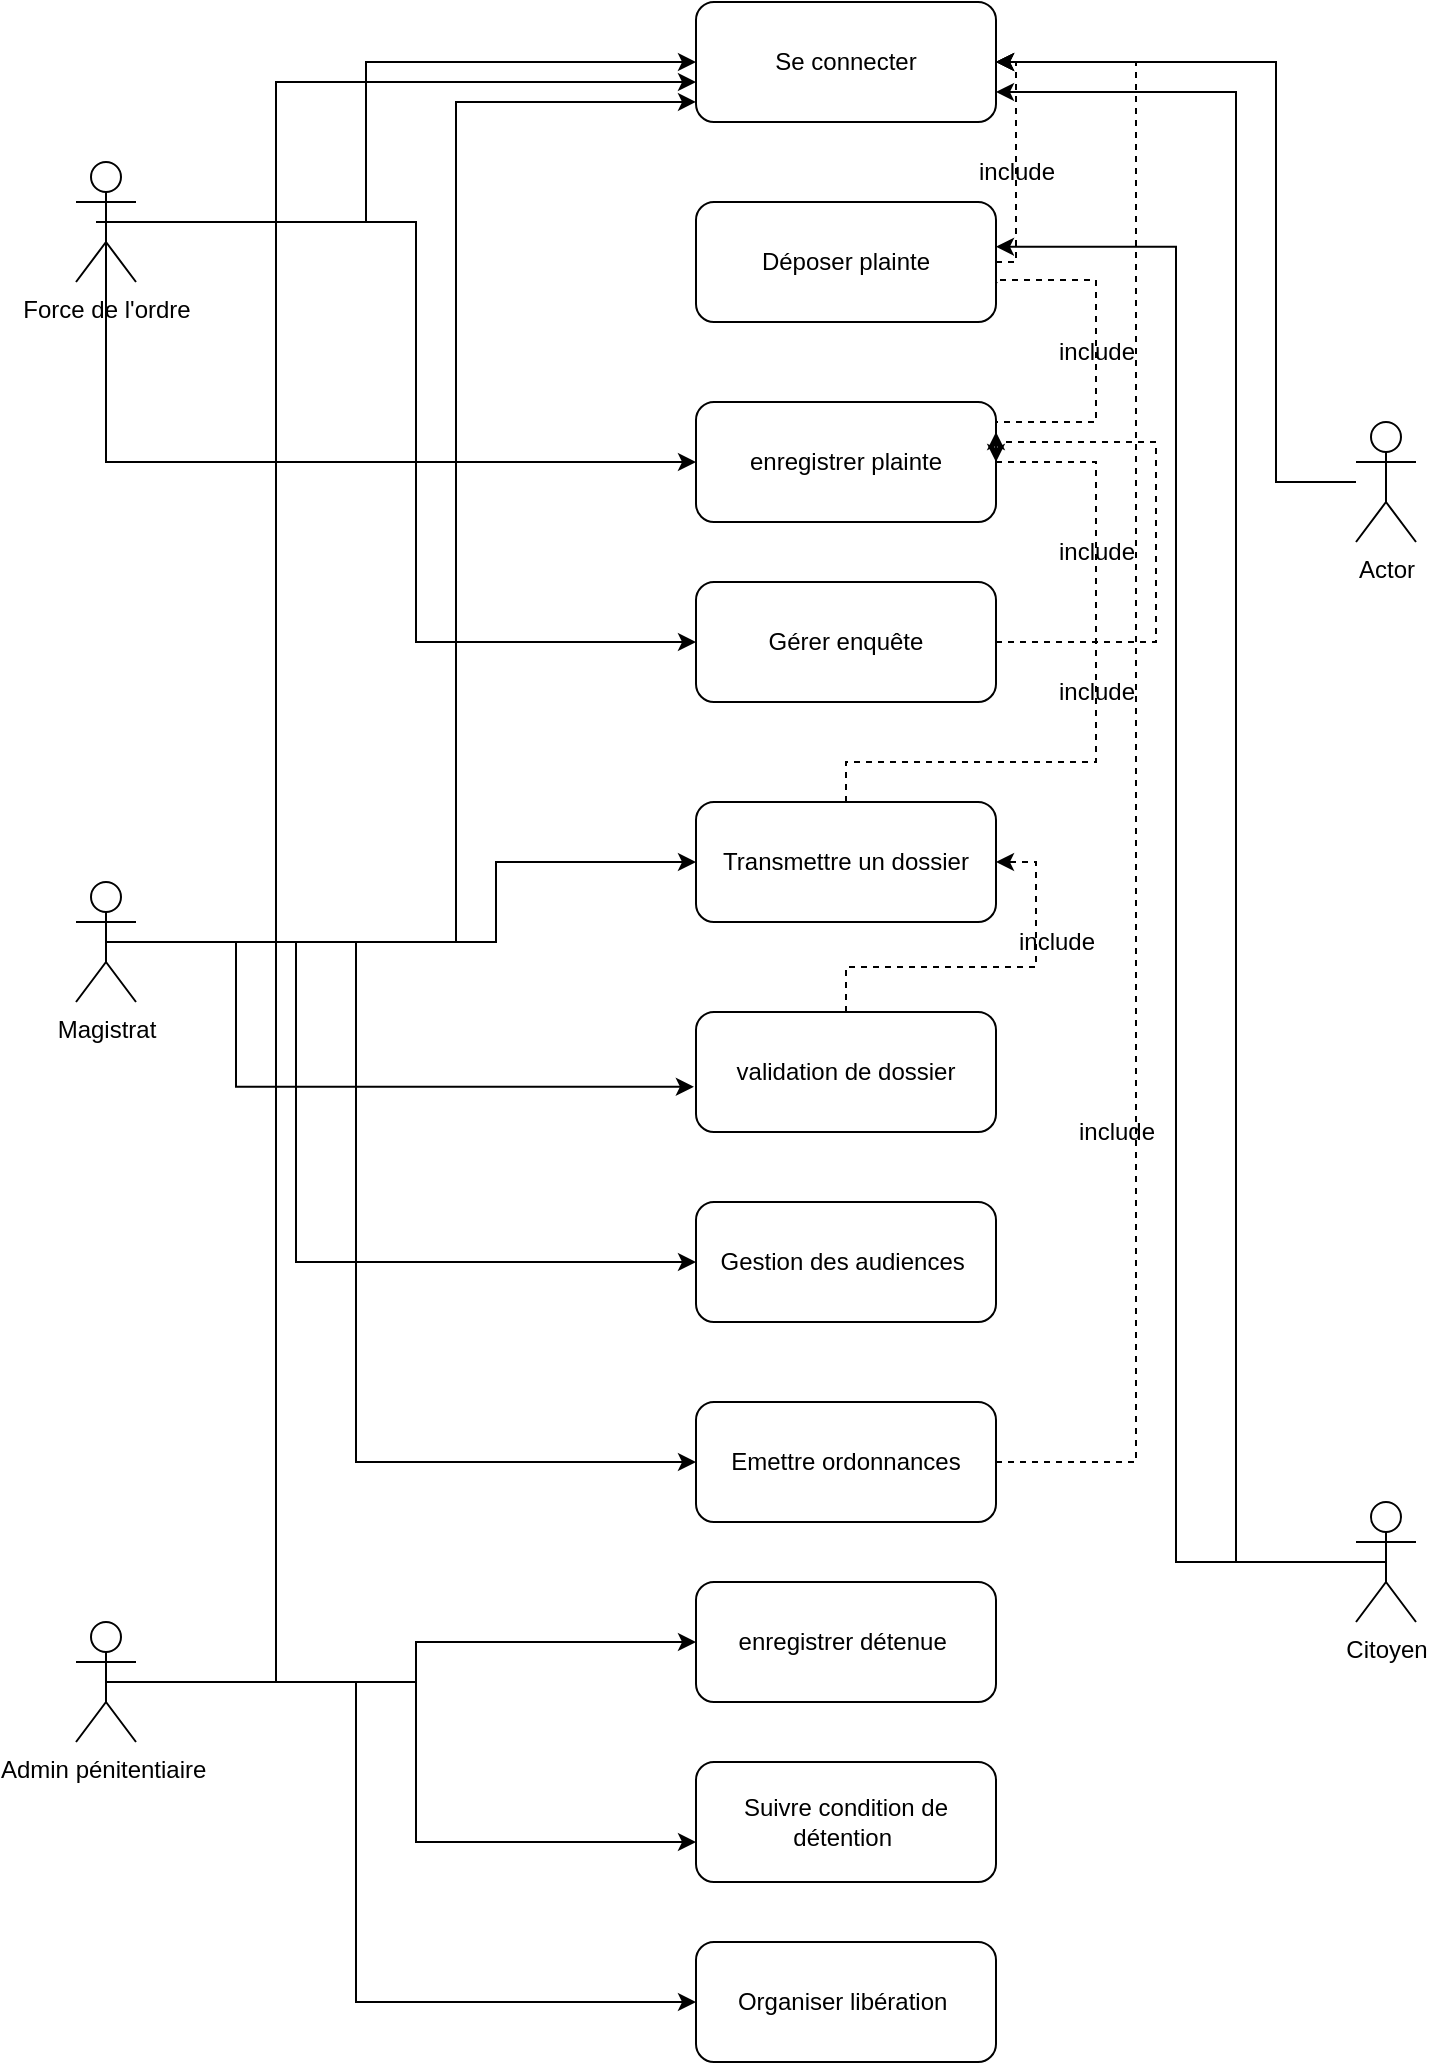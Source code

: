 <mxfile version="25.0.3">
  <diagram name="Page-1" id="xAVxTOM1pZLddolDvF6W">
    <mxGraphModel dx="2390" dy="1230" grid="1" gridSize="10" guides="1" tooltips="1" connect="1" arrows="1" fold="1" page="1" pageScale="1" pageWidth="827" pageHeight="1169" math="0" shadow="0">
      <root>
        <mxCell id="0" />
        <mxCell id="1" parent="0" />
        <mxCell id="nDX_oUPKTSLvAwj0DpQT-22" style="edgeStyle=orthogonalEdgeStyle;rounded=0;orthogonalLoop=1;jettySize=auto;html=1;entryX=0;entryY=0.5;entryDx=0;entryDy=0;" edge="1" parent="1" target="nDX_oUPKTSLvAwj0DpQT-21">
          <mxGeometry relative="1" as="geometry">
            <mxPoint x="70" y="160.034" as="sourcePoint" />
            <mxPoint x="340" y="80" as="targetPoint" />
            <Array as="points">
              <mxPoint x="205" y="160" />
              <mxPoint x="205" y="80" />
            </Array>
          </mxGeometry>
        </mxCell>
        <mxCell id="nDX_oUPKTSLvAwj0DpQT-31" style="edgeStyle=orthogonalEdgeStyle;rounded=0;orthogonalLoop=1;jettySize=auto;html=1;exitX=0.5;exitY=0.5;exitDx=0;exitDy=0;exitPerimeter=0;" edge="1" parent="1" source="nDX_oUPKTSLvAwj0DpQT-13" target="nDX_oUPKTSLvAwj0DpQT-29">
          <mxGeometry relative="1" as="geometry">
            <Array as="points">
              <mxPoint x="75" y="280" />
            </Array>
          </mxGeometry>
        </mxCell>
        <mxCell id="nDX_oUPKTSLvAwj0DpQT-41" style="edgeStyle=orthogonalEdgeStyle;rounded=0;orthogonalLoop=1;jettySize=auto;html=1;exitX=0.5;exitY=0.5;exitDx=0;exitDy=0;exitPerimeter=0;entryX=0;entryY=0.5;entryDx=0;entryDy=0;" edge="1" parent="1" source="nDX_oUPKTSLvAwj0DpQT-13" target="nDX_oUPKTSLvAwj0DpQT-40">
          <mxGeometry relative="1" as="geometry" />
        </mxCell>
        <mxCell id="nDX_oUPKTSLvAwj0DpQT-13" value="Force de l&#39;ordre" style="shape=umlActor;verticalLabelPosition=bottom;verticalAlign=top;html=1;outlineConnect=0;" vertex="1" parent="1">
          <mxGeometry x="60" y="130" width="30" height="60" as="geometry" />
        </mxCell>
        <mxCell id="nDX_oUPKTSLvAwj0DpQT-48" style="edgeStyle=orthogonalEdgeStyle;rounded=0;orthogonalLoop=1;jettySize=auto;html=1;exitX=0.5;exitY=0.5;exitDx=0;exitDy=0;exitPerimeter=0;entryX=0;entryY=0.5;entryDx=0;entryDy=0;" edge="1" parent="1" source="nDX_oUPKTSLvAwj0DpQT-14" target="nDX_oUPKTSLvAwj0DpQT-44">
          <mxGeometry relative="1" as="geometry">
            <Array as="points">
              <mxPoint x="270" y="520" />
              <mxPoint x="270" y="480" />
            </Array>
          </mxGeometry>
        </mxCell>
        <mxCell id="nDX_oUPKTSLvAwj0DpQT-65" style="edgeStyle=orthogonalEdgeStyle;rounded=0;orthogonalLoop=1;jettySize=auto;html=1;entryX=0;entryY=0.5;entryDx=0;entryDy=0;" edge="1" parent="1" source="nDX_oUPKTSLvAwj0DpQT-14" target="nDX_oUPKTSLvAwj0DpQT-64">
          <mxGeometry relative="1" as="geometry">
            <Array as="points">
              <mxPoint x="170" y="520" />
              <mxPoint x="170" y="680" />
            </Array>
          </mxGeometry>
        </mxCell>
        <mxCell id="nDX_oUPKTSLvAwj0DpQT-67" style="edgeStyle=orthogonalEdgeStyle;rounded=0;orthogonalLoop=1;jettySize=auto;html=1;exitX=0.5;exitY=0.5;exitDx=0;exitDy=0;exitPerimeter=0;entryX=0;entryY=0.5;entryDx=0;entryDy=0;" edge="1" parent="1" source="nDX_oUPKTSLvAwj0DpQT-14" target="nDX_oUPKTSLvAwj0DpQT-66">
          <mxGeometry relative="1" as="geometry">
            <Array as="points">
              <mxPoint x="200" y="520" />
              <mxPoint x="200" y="780" />
            </Array>
          </mxGeometry>
        </mxCell>
        <mxCell id="nDX_oUPKTSLvAwj0DpQT-14" value="Magistrat" style="shape=umlActor;verticalLabelPosition=bottom;verticalAlign=top;html=1;outlineConnect=0;" vertex="1" parent="1">
          <mxGeometry x="60" y="490" width="30" height="60" as="geometry" />
        </mxCell>
        <mxCell id="nDX_oUPKTSLvAwj0DpQT-74" style="edgeStyle=orthogonalEdgeStyle;rounded=0;orthogonalLoop=1;jettySize=auto;html=1;exitX=0.5;exitY=0.5;exitDx=0;exitDy=0;exitPerimeter=0;entryX=0;entryY=0.5;entryDx=0;entryDy=0;" edge="1" parent="1" source="nDX_oUPKTSLvAwj0DpQT-15" target="nDX_oUPKTSLvAwj0DpQT-69">
          <mxGeometry relative="1" as="geometry" />
        </mxCell>
        <mxCell id="nDX_oUPKTSLvAwj0DpQT-78" style="edgeStyle=orthogonalEdgeStyle;rounded=0;orthogonalLoop=1;jettySize=auto;html=1;exitX=0.5;exitY=0.5;exitDx=0;exitDy=0;exitPerimeter=0;entryX=0;entryY=0.5;entryDx=0;entryDy=0;" edge="1" parent="1" source="nDX_oUPKTSLvAwj0DpQT-15" target="nDX_oUPKTSLvAwj0DpQT-77">
          <mxGeometry relative="1" as="geometry">
            <Array as="points">
              <mxPoint x="200" y="890" />
              <mxPoint x="200" y="1050" />
            </Array>
          </mxGeometry>
        </mxCell>
        <mxCell id="nDX_oUPKTSLvAwj0DpQT-15" value="Admin pénitentiaire&amp;nbsp;" style="shape=umlActor;verticalLabelPosition=bottom;verticalAlign=top;html=1;outlineConnect=0;" vertex="1" parent="1">
          <mxGeometry x="60" y="860" width="30" height="60" as="geometry" />
        </mxCell>
        <mxCell id="nDX_oUPKTSLvAwj0DpQT-26" style="edgeStyle=orthogonalEdgeStyle;rounded=0;orthogonalLoop=1;jettySize=auto;html=1;entryX=1;entryY=0.75;entryDx=0;entryDy=0;" edge="1" parent="1" source="nDX_oUPKTSLvAwj0DpQT-16" target="nDX_oUPKTSLvAwj0DpQT-21">
          <mxGeometry relative="1" as="geometry">
            <Array as="points">
              <mxPoint x="640" y="830" />
              <mxPoint x="640" y="95" />
            </Array>
          </mxGeometry>
        </mxCell>
        <mxCell id="nDX_oUPKTSLvAwj0DpQT-16" value="Citoyen" style="shape=umlActor;verticalLabelPosition=bottom;verticalAlign=top;html=1;outlineConnect=0;" vertex="1" parent="1">
          <mxGeometry x="700" y="800" width="30" height="60" as="geometry" />
        </mxCell>
        <mxCell id="nDX_oUPKTSLvAwj0DpQT-24" style="edgeStyle=orthogonalEdgeStyle;rounded=0;orthogonalLoop=1;jettySize=auto;html=1;entryX=1;entryY=0.5;entryDx=0;entryDy=0;" edge="1" parent="1" source="nDX_oUPKTSLvAwj0DpQT-17" target="nDX_oUPKTSLvAwj0DpQT-21">
          <mxGeometry relative="1" as="geometry">
            <Array as="points">
              <mxPoint x="660" y="290" />
              <mxPoint x="660" y="80" />
            </Array>
          </mxGeometry>
        </mxCell>
        <mxCell id="nDX_oUPKTSLvAwj0DpQT-17" value="Actor" style="shape=umlActor;verticalLabelPosition=bottom;verticalAlign=top;html=1;outlineConnect=0;" vertex="1" parent="1">
          <mxGeometry x="700" y="260" width="30" height="60" as="geometry" />
        </mxCell>
        <mxCell id="nDX_oUPKTSLvAwj0DpQT-21" value="Se connecter" style="rounded=1;whiteSpace=wrap;html=1;" vertex="1" parent="1">
          <mxGeometry x="370" y="50" width="150" height="60" as="geometry" />
        </mxCell>
        <mxCell id="nDX_oUPKTSLvAwj0DpQT-23" style="edgeStyle=orthogonalEdgeStyle;rounded=0;orthogonalLoop=1;jettySize=auto;html=1;entryX=0;entryY=0.833;entryDx=0;entryDy=0;entryPerimeter=0;" edge="1" parent="1" source="nDX_oUPKTSLvAwj0DpQT-14" target="nDX_oUPKTSLvAwj0DpQT-21">
          <mxGeometry relative="1" as="geometry">
            <Array as="points">
              <mxPoint x="250" y="520" />
              <mxPoint x="250" y="100" />
            </Array>
          </mxGeometry>
        </mxCell>
        <mxCell id="nDX_oUPKTSLvAwj0DpQT-25" style="edgeStyle=orthogonalEdgeStyle;rounded=0;orthogonalLoop=1;jettySize=auto;html=1;entryX=0;entryY=0.667;entryDx=0;entryDy=0;entryPerimeter=0;" edge="1" parent="1" source="nDX_oUPKTSLvAwj0DpQT-15" target="nDX_oUPKTSLvAwj0DpQT-21">
          <mxGeometry relative="1" as="geometry">
            <Array as="points">
              <mxPoint x="160" y="890" />
              <mxPoint x="160" y="90" />
            </Array>
          </mxGeometry>
        </mxCell>
        <mxCell id="nDX_oUPKTSLvAwj0DpQT-29" value="enregistrer plainte" style="rounded=1;whiteSpace=wrap;html=1;" vertex="1" parent="1">
          <mxGeometry x="370" y="250" width="150" height="60" as="geometry" />
        </mxCell>
        <mxCell id="nDX_oUPKTSLvAwj0DpQT-36" style="edgeStyle=orthogonalEdgeStyle;rounded=0;orthogonalLoop=1;jettySize=auto;html=1;exitX=1;exitY=0.5;exitDx=0;exitDy=0;entryX=1.007;entryY=0.672;entryDx=0;entryDy=0;entryPerimeter=0;dashed=1;" edge="1" parent="1" source="nDX_oUPKTSLvAwj0DpQT-29" target="nDX_oUPKTSLvAwj0DpQT-51">
          <mxGeometry relative="1" as="geometry">
            <Array as="points">
              <mxPoint x="520" y="260" />
              <mxPoint x="570" y="260" />
              <mxPoint x="570" y="189" />
              <mxPoint x="511" y="189" />
            </Array>
          </mxGeometry>
        </mxCell>
        <mxCell id="nDX_oUPKTSLvAwj0DpQT-37" value="include" style="text;html=1;align=center;verticalAlign=middle;resizable=0;points=[];autosize=1;strokeColor=none;fillColor=none;" vertex="1" parent="1">
          <mxGeometry x="540" y="210" width="60" height="30" as="geometry" />
        </mxCell>
        <mxCell id="nDX_oUPKTSLvAwj0DpQT-42" style="edgeStyle=orthogonalEdgeStyle;rounded=0;orthogonalLoop=1;jettySize=auto;html=1;entryX=1;entryY=0.5;entryDx=0;entryDy=0;dashed=1;" edge="1" parent="1" source="nDX_oUPKTSLvAwj0DpQT-40" target="nDX_oUPKTSLvAwj0DpQT-29">
          <mxGeometry relative="1" as="geometry">
            <Array as="points">
              <mxPoint x="600" y="370" />
              <mxPoint x="600" y="270" />
              <mxPoint x="520" y="270" />
            </Array>
          </mxGeometry>
        </mxCell>
        <mxCell id="nDX_oUPKTSLvAwj0DpQT-40" value="Gérer enquête" style="rounded=1;whiteSpace=wrap;html=1;" vertex="1" parent="1">
          <mxGeometry x="370" y="340" width="150" height="60" as="geometry" />
        </mxCell>
        <mxCell id="nDX_oUPKTSLvAwj0DpQT-43" value="include" style="text;html=1;align=center;verticalAlign=middle;resizable=0;points=[];autosize=1;strokeColor=none;fillColor=none;" vertex="1" parent="1">
          <mxGeometry x="540" y="310" width="60" height="30" as="geometry" />
        </mxCell>
        <mxCell id="nDX_oUPKTSLvAwj0DpQT-49" style="edgeStyle=orthogonalEdgeStyle;rounded=0;orthogonalLoop=1;jettySize=auto;html=1;entryX=1;entryY=0.25;entryDx=0;entryDy=0;dashed=1;" edge="1" parent="1" source="nDX_oUPKTSLvAwj0DpQT-44" target="nDX_oUPKTSLvAwj0DpQT-29">
          <mxGeometry relative="1" as="geometry">
            <Array as="points">
              <mxPoint x="570" y="430" />
              <mxPoint x="570" y="280" />
              <mxPoint x="520" y="280" />
            </Array>
          </mxGeometry>
        </mxCell>
        <mxCell id="nDX_oUPKTSLvAwj0DpQT-44" value="Transmettre un dossier" style="rounded=1;whiteSpace=wrap;html=1;" vertex="1" parent="1">
          <mxGeometry x="370" y="450" width="150" height="60" as="geometry" />
        </mxCell>
        <mxCell id="nDX_oUPKTSLvAwj0DpQT-50" value="include" style="text;html=1;align=center;verticalAlign=middle;resizable=0;points=[];autosize=1;strokeColor=none;fillColor=none;" vertex="1" parent="1">
          <mxGeometry x="540" y="380" width="60" height="30" as="geometry" />
        </mxCell>
        <mxCell id="nDX_oUPKTSLvAwj0DpQT-53" style="edgeStyle=orthogonalEdgeStyle;rounded=0;orthogonalLoop=1;jettySize=auto;html=1;entryX=1;entryY=0.5;entryDx=0;entryDy=0;dashed=1;" edge="1" parent="1" source="nDX_oUPKTSLvAwj0DpQT-51" target="nDX_oUPKTSLvAwj0DpQT-21">
          <mxGeometry relative="1" as="geometry">
            <Array as="points">
              <mxPoint x="530" y="180" />
              <mxPoint x="530" y="80" />
            </Array>
          </mxGeometry>
        </mxCell>
        <mxCell id="nDX_oUPKTSLvAwj0DpQT-51" value="Déposer plainte" style="rounded=1;whiteSpace=wrap;html=1;" vertex="1" parent="1">
          <mxGeometry x="370" y="150" width="150" height="60" as="geometry" />
        </mxCell>
        <mxCell id="nDX_oUPKTSLvAwj0DpQT-54" value="include" style="text;html=1;align=center;verticalAlign=middle;resizable=0;points=[];autosize=1;strokeColor=none;fillColor=none;" vertex="1" parent="1">
          <mxGeometry x="500" y="120" width="60" height="30" as="geometry" />
        </mxCell>
        <mxCell id="nDX_oUPKTSLvAwj0DpQT-59" style="edgeStyle=orthogonalEdgeStyle;rounded=0;orthogonalLoop=1;jettySize=auto;html=1;exitX=0.5;exitY=0.5;exitDx=0;exitDy=0;exitPerimeter=0;entryX=1;entryY=0.373;entryDx=0;entryDy=0;entryPerimeter=0;" edge="1" parent="1" source="nDX_oUPKTSLvAwj0DpQT-16" target="nDX_oUPKTSLvAwj0DpQT-51">
          <mxGeometry relative="1" as="geometry" />
        </mxCell>
        <mxCell id="nDX_oUPKTSLvAwj0DpQT-61" style="edgeStyle=orthogonalEdgeStyle;rounded=0;orthogonalLoop=1;jettySize=auto;html=1;entryX=1;entryY=0.5;entryDx=0;entryDy=0;dashed=1;" edge="1" parent="1" source="nDX_oUPKTSLvAwj0DpQT-60" target="nDX_oUPKTSLvAwj0DpQT-44">
          <mxGeometry relative="1" as="geometry" />
        </mxCell>
        <mxCell id="nDX_oUPKTSLvAwj0DpQT-60" value="validation de dossier" style="rounded=1;whiteSpace=wrap;html=1;" vertex="1" parent="1">
          <mxGeometry x="370" y="555" width="150" height="60" as="geometry" />
        </mxCell>
        <mxCell id="nDX_oUPKTSLvAwj0DpQT-62" value="include" style="text;html=1;align=center;verticalAlign=middle;resizable=0;points=[];autosize=1;strokeColor=none;fillColor=none;" vertex="1" parent="1">
          <mxGeometry x="520" y="505" width="60" height="30" as="geometry" />
        </mxCell>
        <mxCell id="nDX_oUPKTSLvAwj0DpQT-64" value="Gestion des audiences&amp;nbsp;" style="rounded=1;whiteSpace=wrap;html=1;" vertex="1" parent="1">
          <mxGeometry x="370" y="650" width="150" height="60" as="geometry" />
        </mxCell>
        <mxCell id="nDX_oUPKTSLvAwj0DpQT-79" style="edgeStyle=orthogonalEdgeStyle;rounded=0;orthogonalLoop=1;jettySize=auto;html=1;exitX=1;exitY=0.5;exitDx=0;exitDy=0;entryX=1;entryY=0.5;entryDx=0;entryDy=0;dashed=1;" edge="1" parent="1" source="nDX_oUPKTSLvAwj0DpQT-66" target="nDX_oUPKTSLvAwj0DpQT-21">
          <mxGeometry relative="1" as="geometry">
            <Array as="points">
              <mxPoint x="590" y="780" />
              <mxPoint x="590" y="80" />
            </Array>
          </mxGeometry>
        </mxCell>
        <mxCell id="nDX_oUPKTSLvAwj0DpQT-66" value="Emettre ordonnances" style="rounded=1;whiteSpace=wrap;html=1;" vertex="1" parent="1">
          <mxGeometry x="370" y="750" width="150" height="60" as="geometry" />
        </mxCell>
        <mxCell id="nDX_oUPKTSLvAwj0DpQT-68" style="edgeStyle=orthogonalEdgeStyle;rounded=0;orthogonalLoop=1;jettySize=auto;html=1;exitX=0.5;exitY=0.5;exitDx=0;exitDy=0;exitPerimeter=0;entryX=-0.007;entryY=0.623;entryDx=0;entryDy=0;entryPerimeter=0;" edge="1" parent="1" source="nDX_oUPKTSLvAwj0DpQT-14" target="nDX_oUPKTSLvAwj0DpQT-60">
          <mxGeometry relative="1" as="geometry">
            <Array as="points">
              <mxPoint x="140" y="520" />
              <mxPoint x="140" y="592" />
            </Array>
          </mxGeometry>
        </mxCell>
        <mxCell id="nDX_oUPKTSLvAwj0DpQT-69" value="enregistrer détenue&amp;nbsp;" style="rounded=1;whiteSpace=wrap;html=1;" vertex="1" parent="1">
          <mxGeometry x="370" y="840" width="150" height="60" as="geometry" />
        </mxCell>
        <mxCell id="nDX_oUPKTSLvAwj0DpQT-75" value="Suivre condition de détention&amp;nbsp;" style="rounded=1;whiteSpace=wrap;html=1;" vertex="1" parent="1">
          <mxGeometry x="370" y="930" width="150" height="60" as="geometry" />
        </mxCell>
        <mxCell id="nDX_oUPKTSLvAwj0DpQT-76" style="edgeStyle=orthogonalEdgeStyle;rounded=0;orthogonalLoop=1;jettySize=auto;html=1;exitX=0.5;exitY=0.5;exitDx=0;exitDy=0;exitPerimeter=0;entryX=0;entryY=0.667;entryDx=0;entryDy=0;entryPerimeter=0;" edge="1" parent="1" source="nDX_oUPKTSLvAwj0DpQT-15" target="nDX_oUPKTSLvAwj0DpQT-75">
          <mxGeometry relative="1" as="geometry" />
        </mxCell>
        <mxCell id="nDX_oUPKTSLvAwj0DpQT-77" value="Organiser libération&amp;nbsp;" style="rounded=1;whiteSpace=wrap;html=1;" vertex="1" parent="1">
          <mxGeometry x="370" y="1020" width="150" height="60" as="geometry" />
        </mxCell>
        <mxCell id="nDX_oUPKTSLvAwj0DpQT-80" value="include" style="text;html=1;align=center;verticalAlign=middle;resizable=0;points=[];autosize=1;strokeColor=none;fillColor=none;" vertex="1" parent="1">
          <mxGeometry x="550" y="600" width="60" height="30" as="geometry" />
        </mxCell>
      </root>
    </mxGraphModel>
  </diagram>
</mxfile>
